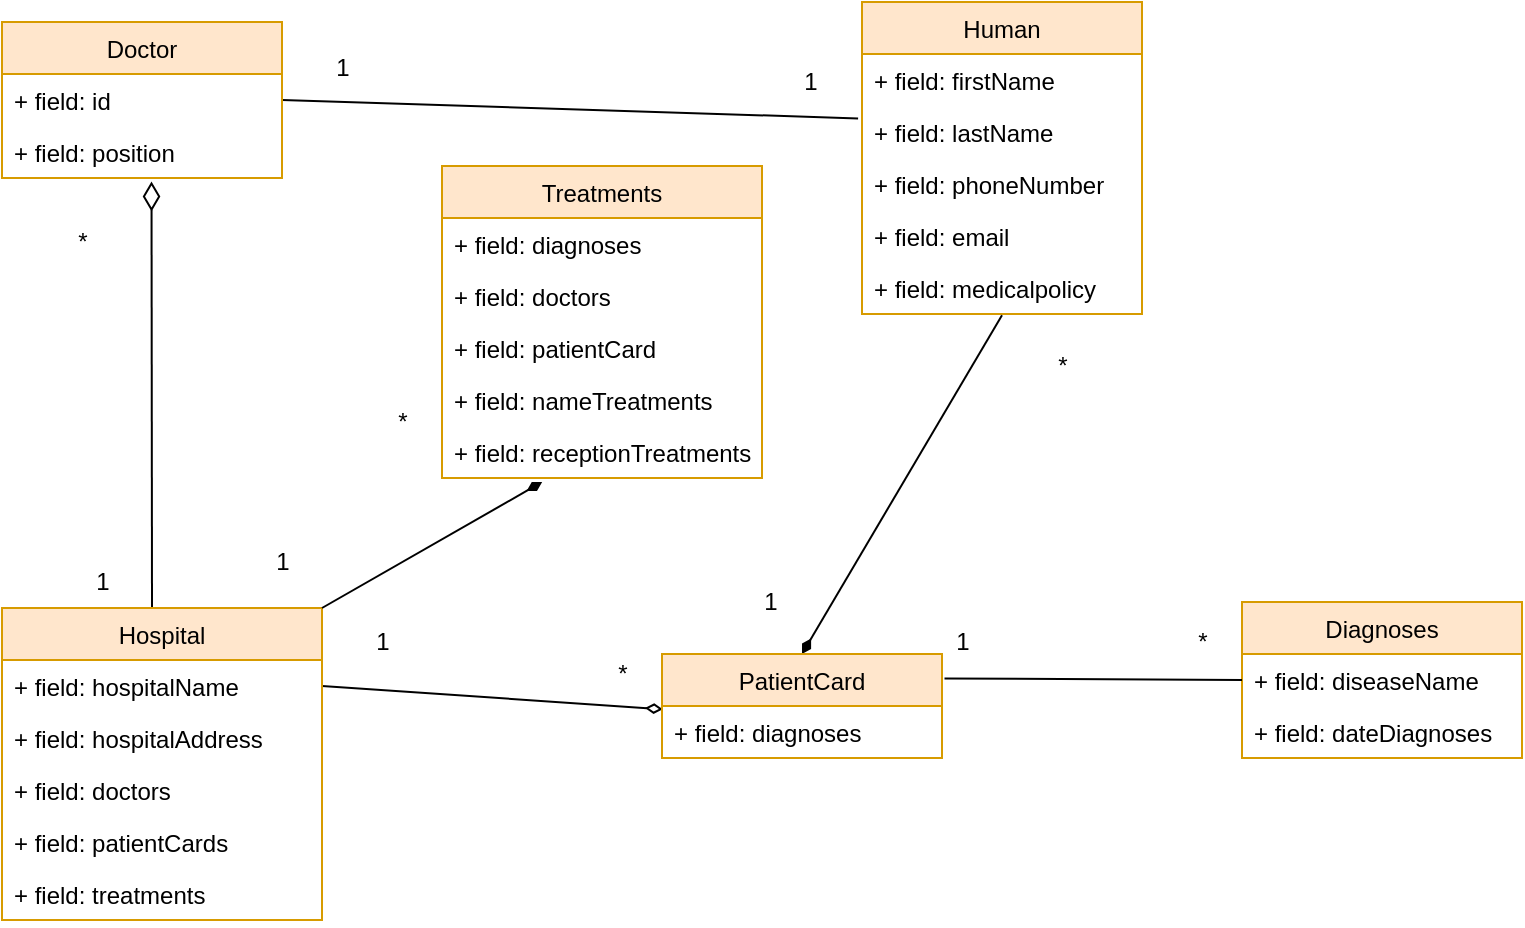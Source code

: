 <mxfile version="13.8.0" type="github">
  <diagram id="4uowSXvhyTno2ISkrL0n" name="Page-1">
    <mxGraphModel dx="1038" dy="580" grid="1" gridSize="10" guides="1" tooltips="1" connect="1" arrows="1" fold="1" page="1" pageScale="1" pageWidth="827" pageHeight="1169" math="0" shadow="0">
      <root>
        <mxCell id="0" />
        <mxCell id="1" parent="0" />
        <mxCell id="g-Wt8GFLsmkW3fyWHZC--32" value="" style="endArrow=diamondThin;endFill=0;endSize=12;html=1;entryX=0.534;entryY=1.069;entryDx=0;entryDy=0;entryPerimeter=0;" parent="1" target="g-Wt8GFLsmkW3fyWHZC--7" edge="1">
          <mxGeometry width="160" relative="1" as="geometry">
            <mxPoint x="105" y="443" as="sourcePoint" />
            <mxPoint x="490" y="400" as="targetPoint" />
            <Array as="points" />
          </mxGeometry>
        </mxCell>
        <mxCell id="g-Wt8GFLsmkW3fyWHZC--35" value="1" style="text;html=1;resizable=0;autosize=1;align=center;verticalAlign=middle;points=[];fillColor=none;strokeColor=none;rounded=0;" parent="1" vertex="1">
          <mxGeometry x="70" y="420" width="20" height="20" as="geometry" />
        </mxCell>
        <mxCell id="g-Wt8GFLsmkW3fyWHZC--36" value="*" style="text;html=1;resizable=0;autosize=1;align=center;verticalAlign=middle;points=[];fillColor=none;strokeColor=none;rounded=0;" parent="1" vertex="1">
          <mxGeometry x="60" y="250" width="20" height="20" as="geometry" />
        </mxCell>
        <mxCell id="g-Wt8GFLsmkW3fyWHZC--38" value="" style="endArrow=diamondThin;html=1;entryX=0.003;entryY=0.062;entryDx=0;entryDy=0;entryPerimeter=0;exitX=1;exitY=0.5;exitDx=0;exitDy=0;endFill=0;" parent="1" source="g-Wt8GFLsmkW3fyWHZC--10" target="g-Wt8GFLsmkW3fyWHZC--18" edge="1">
          <mxGeometry width="50" height="50" relative="1" as="geometry">
            <mxPoint x="390" y="420" as="sourcePoint" />
            <mxPoint x="440" y="370" as="targetPoint" />
          </mxGeometry>
        </mxCell>
        <mxCell id="g-Wt8GFLsmkW3fyWHZC--39" value="1" style="text;html=1;resizable=0;autosize=1;align=center;verticalAlign=middle;points=[];fillColor=none;strokeColor=none;rounded=0;" parent="1" vertex="1">
          <mxGeometry x="210" y="450" width="20" height="20" as="geometry" />
        </mxCell>
        <mxCell id="g-Wt8GFLsmkW3fyWHZC--40" value="*" style="text;html=1;resizable=0;autosize=1;align=center;verticalAlign=middle;points=[];fillColor=none;strokeColor=none;rounded=0;" parent="1" vertex="1">
          <mxGeometry x="330" y="466" width="20" height="20" as="geometry" />
        </mxCell>
        <mxCell id="g-Wt8GFLsmkW3fyWHZC--45" value="1" style="text;html=1;resizable=0;autosize=1;align=center;verticalAlign=middle;points=[];fillColor=none;strokeColor=none;rounded=0;" parent="1" vertex="1">
          <mxGeometry x="160" y="410" width="20" height="20" as="geometry" />
        </mxCell>
        <mxCell id="g-Wt8GFLsmkW3fyWHZC--46" value="*" style="text;html=1;resizable=0;autosize=1;align=center;verticalAlign=middle;points=[];fillColor=none;strokeColor=none;rounded=0;" parent="1" vertex="1">
          <mxGeometry x="220" y="340" width="20" height="20" as="geometry" />
        </mxCell>
        <mxCell id="g-Wt8GFLsmkW3fyWHZC--9" value="Hospital" style="swimlane;fontStyle=0;childLayout=stackLayout;horizontal=1;startSize=26;fillColor=#ffe6cc;horizontalStack=0;resizeParent=1;resizeParentMax=0;resizeLast=0;collapsible=1;marginBottom=0;strokeColor=#d79b00;" parent="1" vertex="1">
          <mxGeometry x="30" y="443" width="160" height="156" as="geometry" />
        </mxCell>
        <mxCell id="g-Wt8GFLsmkW3fyWHZC--10" value="+ field: hospitalName" style="text;strokeColor=none;fillColor=none;align=left;verticalAlign=top;spacingLeft=4;spacingRight=4;overflow=hidden;rotatable=0;points=[[0,0.5],[1,0.5]];portConstraint=eastwest;" parent="g-Wt8GFLsmkW3fyWHZC--9" vertex="1">
          <mxGeometry y="26" width="160" height="26" as="geometry" />
        </mxCell>
        <mxCell id="g-Wt8GFLsmkW3fyWHZC--11" value="+ field: hospitalAddress" style="text;strokeColor=none;fillColor=none;align=left;verticalAlign=top;spacingLeft=4;spacingRight=4;overflow=hidden;rotatable=0;points=[[0,0.5],[1,0.5]];portConstraint=eastwest;" parent="g-Wt8GFLsmkW3fyWHZC--9" vertex="1">
          <mxGeometry y="52" width="160" height="26" as="geometry" />
        </mxCell>
        <mxCell id="S5HtNvlxGR5F5gvcrDhR-1" value="+ field: doctors" style="text;strokeColor=none;fillColor=none;align=left;verticalAlign=top;spacingLeft=4;spacingRight=4;overflow=hidden;rotatable=0;points=[[0,0.5],[1,0.5]];portConstraint=eastwest;" parent="g-Wt8GFLsmkW3fyWHZC--9" vertex="1">
          <mxGeometry y="78" width="160" height="26" as="geometry" />
        </mxCell>
        <mxCell id="S5HtNvlxGR5F5gvcrDhR-2" value="+ field: patientCards" style="text;strokeColor=none;fillColor=none;align=left;verticalAlign=top;spacingLeft=4;spacingRight=4;overflow=hidden;rotatable=0;points=[[0,0.5],[1,0.5]];portConstraint=eastwest;" parent="g-Wt8GFLsmkW3fyWHZC--9" vertex="1">
          <mxGeometry y="104" width="160" height="26" as="geometry" />
        </mxCell>
        <mxCell id="S5HtNvlxGR5F5gvcrDhR-3" value="+ field: treatments" style="text;strokeColor=none;fillColor=none;align=left;verticalAlign=top;spacingLeft=4;spacingRight=4;overflow=hidden;rotatable=0;points=[[0,0.5],[1,0.5]];portConstraint=eastwest;" parent="g-Wt8GFLsmkW3fyWHZC--9" vertex="1">
          <mxGeometry y="130" width="160" height="26" as="geometry" />
        </mxCell>
        <mxCell id="g-Wt8GFLsmkW3fyWHZC--1" value="Diagnoses" style="swimlane;fontStyle=0;childLayout=stackLayout;horizontal=1;startSize=26;fillColor=#ffe6cc;horizontalStack=0;resizeParent=1;resizeParentMax=0;resizeLast=0;collapsible=1;marginBottom=0;strokeColor=#d79b00;" parent="1" vertex="1">
          <mxGeometry x="650" y="440" width="140" height="78" as="geometry" />
        </mxCell>
        <mxCell id="g-Wt8GFLsmkW3fyWHZC--2" value="+ field: diseaseName" style="text;strokeColor=none;fillColor=none;align=left;verticalAlign=top;spacingLeft=4;spacingRight=4;overflow=hidden;rotatable=0;points=[[0,0.5],[1,0.5]];portConstraint=eastwest;" parent="g-Wt8GFLsmkW3fyWHZC--1" vertex="1">
          <mxGeometry y="26" width="140" height="26" as="geometry" />
        </mxCell>
        <mxCell id="g-Wt8GFLsmkW3fyWHZC--3" value="+ field: dateDiagnoses" style="text;strokeColor=none;fillColor=none;align=left;verticalAlign=top;spacingLeft=4;spacingRight=4;overflow=hidden;rotatable=0;points=[[0,0.5],[1,0.5]];portConstraint=eastwest;" parent="g-Wt8GFLsmkW3fyWHZC--1" vertex="1">
          <mxGeometry y="52" width="140" height="26" as="geometry" />
        </mxCell>
        <mxCell id="g-Wt8GFLsmkW3fyWHZC--48" value="" style="endArrow=none;html=1;entryX=0;entryY=0.5;entryDx=0;entryDy=0;exitX=1.009;exitY=-0.146;exitDx=0;exitDy=0;exitPerimeter=0;endFill=0;" parent="1" target="g-Wt8GFLsmkW3fyWHZC--2" edge="1">
          <mxGeometry width="50" height="50" relative="1" as="geometry">
            <mxPoint x="501.26" y="478.204" as="sourcePoint" />
            <mxPoint x="440" y="370" as="targetPoint" />
          </mxGeometry>
        </mxCell>
        <mxCell id="g-Wt8GFLsmkW3fyWHZC--49" value="1" style="text;html=1;resizable=0;autosize=1;align=center;verticalAlign=middle;points=[];fillColor=none;strokeColor=none;rounded=0;" parent="1" vertex="1">
          <mxGeometry x="500" y="450" width="20" height="20" as="geometry" />
        </mxCell>
        <mxCell id="g-Wt8GFLsmkW3fyWHZC--50" value="*" style="text;html=1;resizable=0;autosize=1;align=center;verticalAlign=middle;points=[];fillColor=none;strokeColor=none;rounded=0;" parent="1" vertex="1">
          <mxGeometry x="620" y="450" width="20" height="20" as="geometry" />
        </mxCell>
        <mxCell id="g-Wt8GFLsmkW3fyWHZC--13" value="Human" style="swimlane;fontStyle=0;childLayout=stackLayout;horizontal=1;startSize=26;fillColor=#ffe6cc;horizontalStack=0;resizeParent=1;resizeParentMax=0;resizeLast=0;collapsible=1;marginBottom=0;strokeColor=#d79b00;" parent="1" vertex="1">
          <mxGeometry x="460" y="140" width="140" height="156" as="geometry" />
        </mxCell>
        <mxCell id="g-Wt8GFLsmkW3fyWHZC--14" value="+ field: firstName" style="text;strokeColor=none;fillColor=none;align=left;verticalAlign=top;spacingLeft=4;spacingRight=4;overflow=hidden;rotatable=0;points=[[0,0.5],[1,0.5]];portConstraint=eastwest;" parent="g-Wt8GFLsmkW3fyWHZC--13" vertex="1">
          <mxGeometry y="26" width="140" height="26" as="geometry" />
        </mxCell>
        <mxCell id="g-Wt8GFLsmkW3fyWHZC--15" value="+ field: lastName" style="text;strokeColor=none;fillColor=none;align=left;verticalAlign=top;spacingLeft=4;spacingRight=4;overflow=hidden;rotatable=0;points=[[0,0.5],[1,0.5]];portConstraint=eastwest;" parent="g-Wt8GFLsmkW3fyWHZC--13" vertex="1">
          <mxGeometry y="52" width="140" height="26" as="geometry" />
        </mxCell>
        <mxCell id="g-Wt8GFLsmkW3fyWHZC--16" value="+ field: phoneNumber" style="text;strokeColor=none;fillColor=none;align=left;verticalAlign=top;spacingLeft=4;spacingRight=4;overflow=hidden;rotatable=0;points=[[0,0.5],[1,0.5]];portConstraint=eastwest;" parent="g-Wt8GFLsmkW3fyWHZC--13" vertex="1">
          <mxGeometry y="78" width="140" height="26" as="geometry" />
        </mxCell>
        <mxCell id="g-Wt8GFLsmkW3fyWHZC--25" value="+ field: email" style="text;strokeColor=none;fillColor=none;align=left;verticalAlign=top;spacingLeft=4;spacingRight=4;overflow=hidden;rotatable=0;points=[[0,0.5],[1,0.5]];portConstraint=eastwest;" parent="g-Wt8GFLsmkW3fyWHZC--13" vertex="1">
          <mxGeometry y="104" width="140" height="26" as="geometry" />
        </mxCell>
        <mxCell id="g-Wt8GFLsmkW3fyWHZC--26" value="+ field: medicalpolicy" style="text;strokeColor=none;fillColor=none;align=left;verticalAlign=top;spacingLeft=4;spacingRight=4;overflow=hidden;rotatable=0;points=[[0,0.5],[1,0.5]];portConstraint=eastwest;" parent="g-Wt8GFLsmkW3fyWHZC--13" vertex="1">
          <mxGeometry y="130" width="140" height="26" as="geometry" />
        </mxCell>
        <mxCell id="g-Wt8GFLsmkW3fyWHZC--51" value="" style="endArrow=none;html=1;exitX=1;exitY=0.5;exitDx=0;exitDy=0;entryX=-0.014;entryY=0.238;entryDx=0;entryDy=0;entryPerimeter=0;endFill=0;" parent="1" source="g-Wt8GFLsmkW3fyWHZC--6" target="g-Wt8GFLsmkW3fyWHZC--15" edge="1">
          <mxGeometry width="50" height="50" relative="1" as="geometry">
            <mxPoint x="390" y="420" as="sourcePoint" />
            <mxPoint x="440" y="370" as="targetPoint" />
          </mxGeometry>
        </mxCell>
        <mxCell id="g-Wt8GFLsmkW3fyWHZC--52" value="1" style="text;html=1;resizable=0;autosize=1;align=center;verticalAlign=middle;points=[];fillColor=none;strokeColor=none;rounded=0;" parent="1" vertex="1">
          <mxGeometry x="190" y="163" width="20" height="20" as="geometry" />
        </mxCell>
        <mxCell id="g-Wt8GFLsmkW3fyWHZC--53" value="1" style="text;html=1;resizable=0;autosize=1;align=center;verticalAlign=middle;points=[];fillColor=none;strokeColor=none;rounded=0;" parent="1" vertex="1">
          <mxGeometry x="424" y="170" width="20" height="20" as="geometry" />
        </mxCell>
        <mxCell id="g-Wt8GFLsmkW3fyWHZC--54" value="" style="endArrow=none;html=1;entryX=0.5;entryY=1.023;entryDx=0;entryDy=0;entryPerimeter=0;exitX=0.5;exitY=0;exitDx=0;exitDy=0;endFill=0;startArrow=diamondThin;startFill=1;" parent="1" source="g-Wt8GFLsmkW3fyWHZC--17" target="g-Wt8GFLsmkW3fyWHZC--26" edge="1">
          <mxGeometry width="50" height="50" relative="1" as="geometry">
            <mxPoint x="390" y="420" as="sourcePoint" />
            <mxPoint x="440" y="370" as="targetPoint" />
          </mxGeometry>
        </mxCell>
        <mxCell id="g-Wt8GFLsmkW3fyWHZC--55" value="1" style="text;html=1;resizable=0;autosize=1;align=center;verticalAlign=middle;points=[];fillColor=none;strokeColor=none;rounded=0;" parent="1" vertex="1">
          <mxGeometry x="404" y="430" width="20" height="20" as="geometry" />
        </mxCell>
        <mxCell id="g-Wt8GFLsmkW3fyWHZC--56" value="*" style="text;html=1;resizable=0;autosize=1;align=center;verticalAlign=middle;points=[];fillColor=none;strokeColor=none;rounded=0;" parent="1" vertex="1">
          <mxGeometry x="550" y="312" width="20" height="20" as="geometry" />
        </mxCell>
        <mxCell id="g-Wt8GFLsmkW3fyWHZC--21" value="Treatments" style="swimlane;fontStyle=0;childLayout=stackLayout;horizontal=1;startSize=26;fillColor=#ffe6cc;horizontalStack=0;resizeParent=1;resizeParentMax=0;resizeLast=0;collapsible=1;marginBottom=0;strokeColor=#d79b00;" parent="1" vertex="1">
          <mxGeometry x="250" y="222" width="160" height="156" as="geometry" />
        </mxCell>
        <mxCell id="g-Wt8GFLsmkW3fyWHZC--22" value="+ field: diagnoses" style="text;strokeColor=none;fillColor=none;align=left;verticalAlign=top;spacingLeft=4;spacingRight=4;overflow=hidden;rotatable=0;points=[[0,0.5],[1,0.5]];portConstraint=eastwest;" parent="g-Wt8GFLsmkW3fyWHZC--21" vertex="1">
          <mxGeometry y="26" width="160" height="26" as="geometry" />
        </mxCell>
        <mxCell id="g-Wt8GFLsmkW3fyWHZC--23" value="+ field: doctors" style="text;strokeColor=none;fillColor=none;align=left;verticalAlign=top;spacingLeft=4;spacingRight=4;overflow=hidden;rotatable=0;points=[[0,0.5],[1,0.5]];portConstraint=eastwest;" parent="g-Wt8GFLsmkW3fyWHZC--21" vertex="1">
          <mxGeometry y="52" width="160" height="26" as="geometry" />
        </mxCell>
        <mxCell id="g-Wt8GFLsmkW3fyWHZC--24" value="+ field: patientCard" style="text;strokeColor=none;fillColor=none;align=left;verticalAlign=top;spacingLeft=4;spacingRight=4;overflow=hidden;rotatable=0;points=[[0,0.5],[1,0.5]];portConstraint=eastwest;" parent="g-Wt8GFLsmkW3fyWHZC--21" vertex="1">
          <mxGeometry y="78" width="160" height="26" as="geometry" />
        </mxCell>
        <mxCell id="S5HtNvlxGR5F5gvcrDhR-4" value="+ field: nameTreatments" style="text;strokeColor=none;fillColor=none;align=left;verticalAlign=top;spacingLeft=4;spacingRight=4;overflow=hidden;rotatable=0;points=[[0,0.5],[1,0.5]];portConstraint=eastwest;" parent="g-Wt8GFLsmkW3fyWHZC--21" vertex="1">
          <mxGeometry y="104" width="160" height="26" as="geometry" />
        </mxCell>
        <mxCell id="S5HtNvlxGR5F5gvcrDhR-10" value="+ field: receptionTreatments" style="text;strokeColor=none;fillColor=none;align=left;verticalAlign=top;spacingLeft=4;spacingRight=4;overflow=hidden;rotatable=0;points=[[0,0.5],[1,0.5]];portConstraint=eastwest;" parent="g-Wt8GFLsmkW3fyWHZC--21" vertex="1">
          <mxGeometry y="130" width="160" height="26" as="geometry" />
        </mxCell>
        <mxCell id="S5HtNvlxGR5F5gvcrDhR-11" value="" style="endArrow=diamondThin;html=1;entryX=0.313;entryY=1.077;entryDx=0;entryDy=0;entryPerimeter=0;exitX=1;exitY=0;exitDx=0;exitDy=0;endFill=1;" parent="1" source="g-Wt8GFLsmkW3fyWHZC--9" target="S5HtNvlxGR5F5gvcrDhR-10" edge="1">
          <mxGeometry width="50" height="50" relative="1" as="geometry">
            <mxPoint x="390" y="420" as="sourcePoint" />
            <mxPoint x="440" y="370" as="targetPoint" />
          </mxGeometry>
        </mxCell>
        <mxCell id="g-Wt8GFLsmkW3fyWHZC--17" value="PatientCard" style="swimlane;fontStyle=0;childLayout=stackLayout;horizontal=1;startSize=26;fillColor=#ffe6cc;horizontalStack=0;resizeParent=1;resizeParentMax=0;resizeLast=0;collapsible=1;marginBottom=0;strokeColor=#d79b00;" parent="1" vertex="1">
          <mxGeometry x="360" y="466" width="140" height="52" as="geometry" />
        </mxCell>
        <mxCell id="g-Wt8GFLsmkW3fyWHZC--18" value="+ field: diagnoses" style="text;strokeColor=none;fillColor=none;align=left;verticalAlign=top;spacingLeft=4;spacingRight=4;overflow=hidden;rotatable=0;points=[[0,0.5],[1,0.5]];portConstraint=eastwest;" parent="g-Wt8GFLsmkW3fyWHZC--17" vertex="1">
          <mxGeometry y="26" width="140" height="26" as="geometry" />
        </mxCell>
        <mxCell id="g-Wt8GFLsmkW3fyWHZC--5" value="Doctor" style="swimlane;fontStyle=0;childLayout=stackLayout;horizontal=1;startSize=26;fillColor=#ffe6cc;horizontalStack=0;resizeParent=1;resizeParentMax=0;resizeLast=0;collapsible=1;marginBottom=0;strokeColor=#d79b00;" parent="1" vertex="1">
          <mxGeometry x="30" y="150" width="140" height="78" as="geometry" />
        </mxCell>
        <mxCell id="g-Wt8GFLsmkW3fyWHZC--6" value="+ field: id" style="text;strokeColor=none;fillColor=none;align=left;verticalAlign=top;spacingLeft=4;spacingRight=4;overflow=hidden;rotatable=0;points=[[0,0.5],[1,0.5]];portConstraint=eastwest;" parent="g-Wt8GFLsmkW3fyWHZC--5" vertex="1">
          <mxGeometry y="26" width="140" height="26" as="geometry" />
        </mxCell>
        <mxCell id="g-Wt8GFLsmkW3fyWHZC--7" value="+ field: position" style="text;strokeColor=none;fillColor=none;align=left;verticalAlign=top;spacingLeft=4;spacingRight=4;overflow=hidden;rotatable=0;points=[[0,0.5],[1,0.5]];portConstraint=eastwest;" parent="g-Wt8GFLsmkW3fyWHZC--5" vertex="1">
          <mxGeometry y="52" width="140" height="26" as="geometry" />
        </mxCell>
      </root>
    </mxGraphModel>
  </diagram>
</mxfile>
